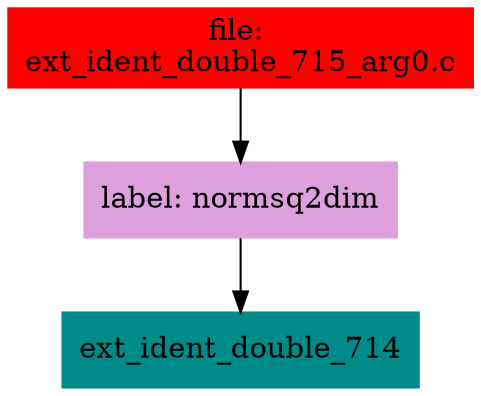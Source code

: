 digraph G {
node [shape=box]

0 [label="file: 
ext_ident_double_715_arg0.c",color=red, style=filled]
1 [label="label: normsq2dim",color=plum, style=filled]
0 -> 1
2 [label="ext_ident_double_714",color=cyan4, style=filled]
1 -> 2


}

